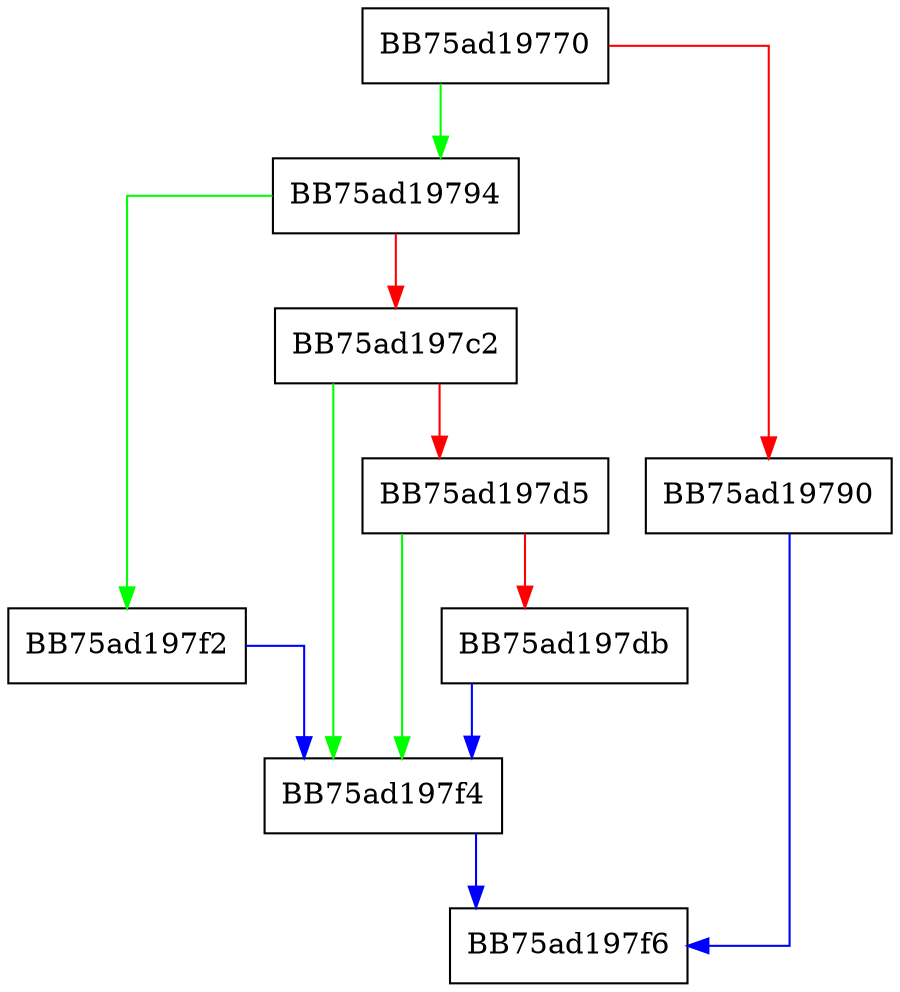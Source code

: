 digraph MakeJumpInstruction {
  node [shape="box"];
  graph [splines=ortho];
  BB75ad19770 -> BB75ad19794 [color="green"];
  BB75ad19770 -> BB75ad19790 [color="red"];
  BB75ad19790 -> BB75ad197f6 [color="blue"];
  BB75ad19794 -> BB75ad197f2 [color="green"];
  BB75ad19794 -> BB75ad197c2 [color="red"];
  BB75ad197c2 -> BB75ad197f4 [color="green"];
  BB75ad197c2 -> BB75ad197d5 [color="red"];
  BB75ad197d5 -> BB75ad197f4 [color="green"];
  BB75ad197d5 -> BB75ad197db [color="red"];
  BB75ad197db -> BB75ad197f4 [color="blue"];
  BB75ad197f2 -> BB75ad197f4 [color="blue"];
  BB75ad197f4 -> BB75ad197f6 [color="blue"];
}